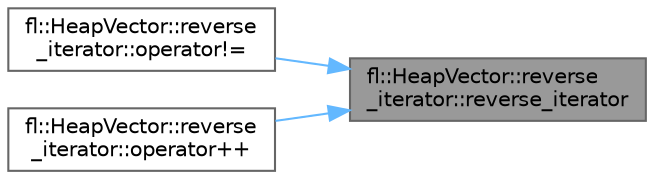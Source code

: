 digraph "fl::HeapVector::reverse_iterator::reverse_iterator"
{
 // INTERACTIVE_SVG=YES
 // LATEX_PDF_SIZE
  bgcolor="transparent";
  edge [fontname=Helvetica,fontsize=10,labelfontname=Helvetica,labelfontsize=10];
  node [fontname=Helvetica,fontsize=10,shape=box,height=0.2,width=0.4];
  rankdir="RL";
  Node1 [id="Node000001",label="fl::HeapVector::reverse\l_iterator::reverse_iterator",height=0.2,width=0.4,color="gray40", fillcolor="grey60", style="filled", fontcolor="black",tooltip=" "];
  Node1 -> Node2 [id="edge1_Node000001_Node000002",dir="back",color="steelblue1",style="solid",tooltip=" "];
  Node2 [id="Node000002",label="fl::HeapVector::reverse\l_iterator::operator!=",height=0.2,width=0.4,color="grey40", fillcolor="white", style="filled",URL="$d1/d9e/structfl_1_1_heap_vector_1_1reverse__iterator_a62c461d58765a638622f0f978d15f7de.html#a62c461d58765a638622f0f978d15f7de",tooltip=" "];
  Node1 -> Node3 [id="edge2_Node000001_Node000003",dir="back",color="steelblue1",style="solid",tooltip=" "];
  Node3 [id="Node000003",label="fl::HeapVector::reverse\l_iterator::operator++",height=0.2,width=0.4,color="grey40", fillcolor="white", style="filled",URL="$d1/d9e/structfl_1_1_heap_vector_1_1reverse__iterator_a6d1969a0be35bb271b29839f66aec940.html#a6d1969a0be35bb271b29839f66aec940",tooltip=" "];
}
